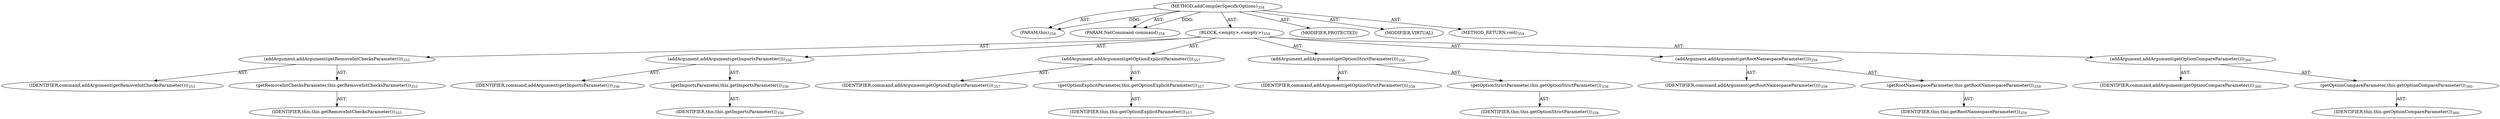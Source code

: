 digraph "addCompilerSpecificOptions" {  
"111669149717" [label = <(METHOD,addCompilerSpecificOptions)<SUB>354</SUB>> ]
"115964117000" [label = <(PARAM,this)<SUB>354</SUB>> ]
"115964117021" [label = <(PARAM,NetCommand command)<SUB>354</SUB>> ]
"25769803807" [label = <(BLOCK,&lt;empty&gt;,&lt;empty&gt;)<SUB>354</SUB>> ]
"30064771149" [label = <(addArgument,addArgument(getRemoveIntChecksParameter()))<SUB>355</SUB>> ]
"68719476787" [label = <(IDENTIFIER,command,addArgument(getRemoveIntChecksParameter()))<SUB>355</SUB>> ]
"30064771150" [label = <(getRemoveIntChecksParameter,this.getRemoveIntChecksParameter())<SUB>355</SUB>> ]
"68719476746" [label = <(IDENTIFIER,this,this.getRemoveIntChecksParameter())<SUB>355</SUB>> ]
"30064771151" [label = <(addArgument,addArgument(getImportsParameter()))<SUB>356</SUB>> ]
"68719476788" [label = <(IDENTIFIER,command,addArgument(getImportsParameter()))<SUB>356</SUB>> ]
"30064771152" [label = <(getImportsParameter,this.getImportsParameter())<SUB>356</SUB>> ]
"68719476747" [label = <(IDENTIFIER,this,this.getImportsParameter())<SUB>356</SUB>> ]
"30064771153" [label = <(addArgument,addArgument(getOptionExplicitParameter()))<SUB>357</SUB>> ]
"68719476789" [label = <(IDENTIFIER,command,addArgument(getOptionExplicitParameter()))<SUB>357</SUB>> ]
"30064771154" [label = <(getOptionExplicitParameter,this.getOptionExplicitParameter())<SUB>357</SUB>> ]
"68719476748" [label = <(IDENTIFIER,this,this.getOptionExplicitParameter())<SUB>357</SUB>> ]
"30064771155" [label = <(addArgument,addArgument(getOptionStrictParameter()))<SUB>358</SUB>> ]
"68719476790" [label = <(IDENTIFIER,command,addArgument(getOptionStrictParameter()))<SUB>358</SUB>> ]
"30064771156" [label = <(getOptionStrictParameter,this.getOptionStrictParameter())<SUB>358</SUB>> ]
"68719476749" [label = <(IDENTIFIER,this,this.getOptionStrictParameter())<SUB>358</SUB>> ]
"30064771157" [label = <(addArgument,addArgument(getRootNamespaceParameter()))<SUB>359</SUB>> ]
"68719476791" [label = <(IDENTIFIER,command,addArgument(getRootNamespaceParameter()))<SUB>359</SUB>> ]
"30064771158" [label = <(getRootNamespaceParameter,this.getRootNamespaceParameter())<SUB>359</SUB>> ]
"68719476750" [label = <(IDENTIFIER,this,this.getRootNamespaceParameter())<SUB>359</SUB>> ]
"30064771159" [label = <(addArgument,addArgument(getOptionCompareParameter()))<SUB>360</SUB>> ]
"68719476792" [label = <(IDENTIFIER,command,addArgument(getOptionCompareParameter()))<SUB>360</SUB>> ]
"30064771160" [label = <(getOptionCompareParameter,this.getOptionCompareParameter())<SUB>360</SUB>> ]
"68719476751" [label = <(IDENTIFIER,this,this.getOptionCompareParameter())<SUB>360</SUB>> ]
"133143986224" [label = <(MODIFIER,PROTECTED)> ]
"133143986225" [label = <(MODIFIER,VIRTUAL)> ]
"128849018901" [label = <(METHOD_RETURN,void)<SUB>354</SUB>> ]
  "111669149717" -> "115964117000"  [ label = "AST: "] 
  "111669149717" -> "115964117021"  [ label = "AST: "] 
  "111669149717" -> "25769803807"  [ label = "AST: "] 
  "111669149717" -> "133143986224"  [ label = "AST: "] 
  "111669149717" -> "133143986225"  [ label = "AST: "] 
  "111669149717" -> "128849018901"  [ label = "AST: "] 
  "25769803807" -> "30064771149"  [ label = "AST: "] 
  "25769803807" -> "30064771151"  [ label = "AST: "] 
  "25769803807" -> "30064771153"  [ label = "AST: "] 
  "25769803807" -> "30064771155"  [ label = "AST: "] 
  "25769803807" -> "30064771157"  [ label = "AST: "] 
  "25769803807" -> "30064771159"  [ label = "AST: "] 
  "30064771149" -> "68719476787"  [ label = "AST: "] 
  "30064771149" -> "30064771150"  [ label = "AST: "] 
  "30064771150" -> "68719476746"  [ label = "AST: "] 
  "30064771151" -> "68719476788"  [ label = "AST: "] 
  "30064771151" -> "30064771152"  [ label = "AST: "] 
  "30064771152" -> "68719476747"  [ label = "AST: "] 
  "30064771153" -> "68719476789"  [ label = "AST: "] 
  "30064771153" -> "30064771154"  [ label = "AST: "] 
  "30064771154" -> "68719476748"  [ label = "AST: "] 
  "30064771155" -> "68719476790"  [ label = "AST: "] 
  "30064771155" -> "30064771156"  [ label = "AST: "] 
  "30064771156" -> "68719476749"  [ label = "AST: "] 
  "30064771157" -> "68719476791"  [ label = "AST: "] 
  "30064771157" -> "30064771158"  [ label = "AST: "] 
  "30064771158" -> "68719476750"  [ label = "AST: "] 
  "30064771159" -> "68719476792"  [ label = "AST: "] 
  "30064771159" -> "30064771160"  [ label = "AST: "] 
  "30064771160" -> "68719476751"  [ label = "AST: "] 
  "111669149717" -> "115964117000"  [ label = "DDG: "] 
  "111669149717" -> "115964117021"  [ label = "DDG: "] 
}
